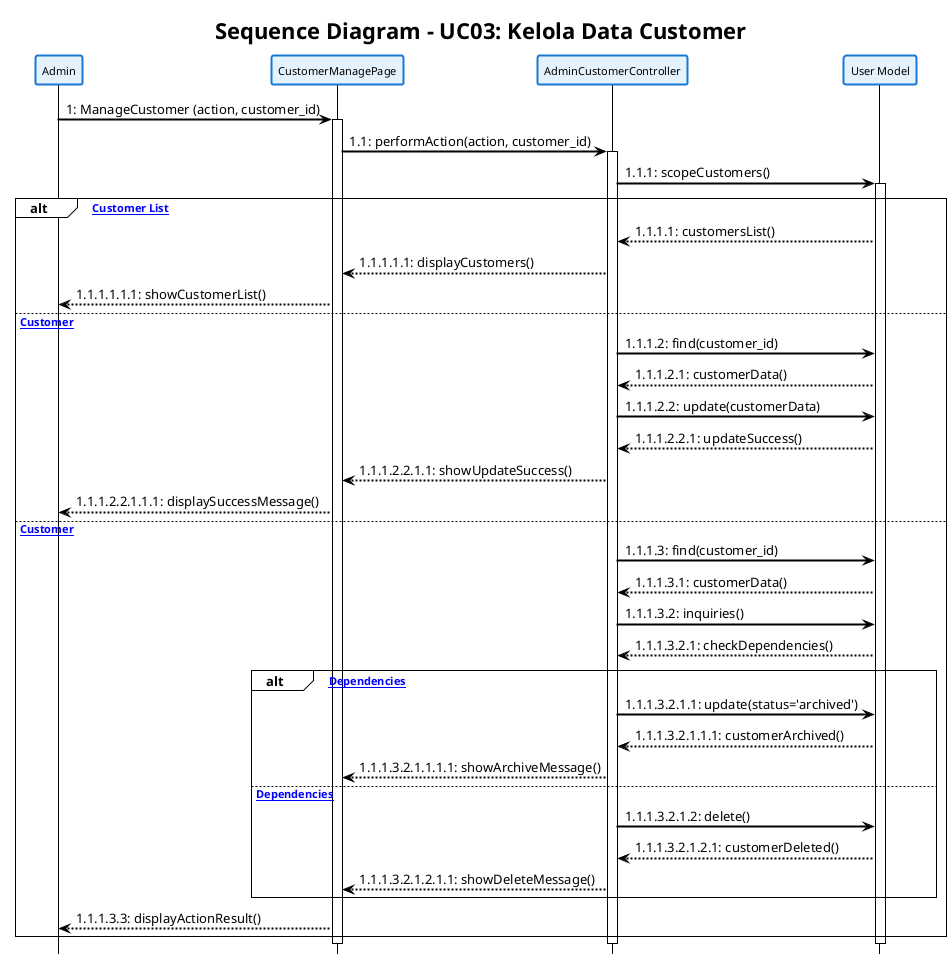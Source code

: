 @startuml

!theme plain
skinparam backgroundColor white
skinparam shadowing false
skinparam handwritten false

' Styling sesuai contoh yang diberikan
skinparam participant {
    BackgroundColor #E3F2FD
    BorderColor #1976D2
    BorderThickness 2
    FontSize 11
}

skinparam arrow {
    Color black
    Thickness 2
}

skinparam sequence {
    ArrowColor black
    ActorBorderColor black
    LifeLineBorderColor black
    ParticipantBorderColor #1976D2
    ParticipantBackgroundColor #E3F2FD
    BoxBorderColor black
}

hide footbox

title **Sequence Diagram - UC03: Kelola Data Customer**

participant "Admin" as Admin
participant "CustomerManagePage" as CustomerPage
participant "AdminCustomerController" as CustomerCtrl
participant "User Model" as UserModel

Admin -> CustomerPage: 1: ManageCustomer (action, customer_id)
activate CustomerPage

CustomerPage -> CustomerCtrl: 1.1: performAction(action, customer_id)
activate CustomerCtrl

CustomerCtrl -> UserModel: 1.1.1: scopeCustomers()
activate UserModel

alt [View Customer List]
    UserModel --> CustomerCtrl: 1.1.1.1: customersList()
    CustomerCtrl --> CustomerPage: 1.1.1.1.1: displayCustomers()
    CustomerPage --> Admin: 1.1.1.1.1.1: showCustomerList()
    
else [Edit Customer]
    CustomerCtrl -> UserModel: 1.1.1.2: find(customer_id)
    UserModel --> CustomerCtrl: 1.1.1.2.1: customerData()
    
    CustomerCtrl -> UserModel: 1.1.1.2.2: update(customerData)
    UserModel --> CustomerCtrl: 1.1.1.2.2.1: updateSuccess()
    CustomerCtrl --> CustomerPage: 1.1.1.2.2.1.1: showUpdateSuccess()
    CustomerPage --> Admin: 1.1.1.2.2.1.1.1: displaySuccessMessage()
    
else [Delete Customer]
    CustomerCtrl -> UserModel: 1.1.1.3: find(customer_id)
    UserModel --> CustomerCtrl: 1.1.1.3.1: customerData()
    
    CustomerCtrl -> UserModel: 1.1.1.3.2: inquiries()
    UserModel --> CustomerCtrl: 1.1.1.3.2.1: checkDependencies()
    
    alt [Has Dependencies]
        CustomerCtrl -> UserModel: 1.1.1.3.2.1.1: update(status='archived')
        UserModel --> CustomerCtrl: 1.1.1.3.2.1.1.1: customerArchived()
        CustomerCtrl --> CustomerPage: 1.1.1.3.2.1.1.1.1: showArchiveMessage()
    else [No Dependencies]
        CustomerCtrl -> UserModel: 1.1.1.3.2.1.2: delete()
        UserModel --> CustomerCtrl: 1.1.1.3.2.1.2.1: customerDeleted()
        CustomerCtrl --> CustomerPage: 1.1.1.3.2.1.2.1.1: showDeleteMessage()
    end
    
    CustomerPage --> Admin: 1.1.1.3.3: displayActionResult()
end

deactivate UserModel
deactivate CustomerCtrl
deactivate CustomerPage

@enduml
